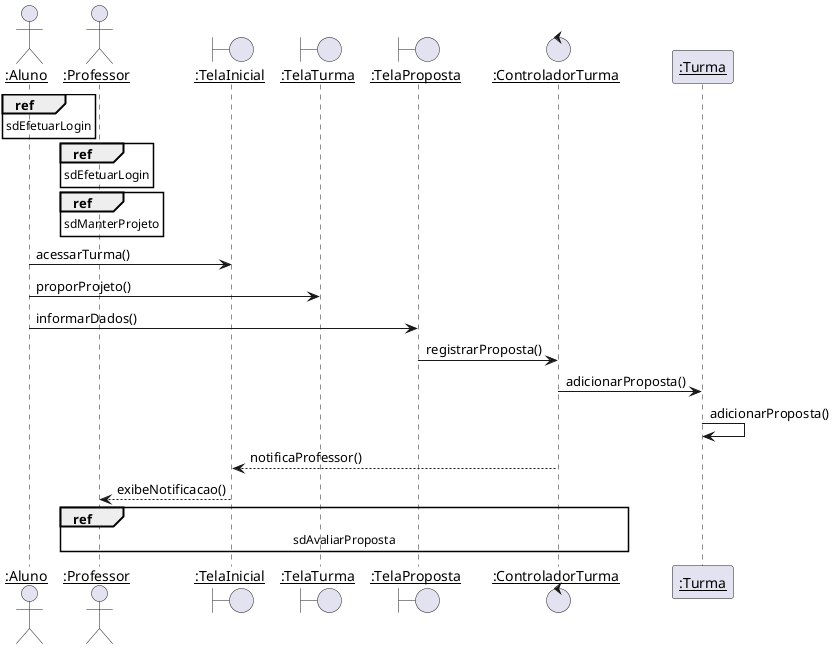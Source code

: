 @startuml
skinparam sequenceParticipant underline

actor ":Aluno" as Aluno
actor ":Professor" as Professor
boundary ":TelaInicial" as TelaInicial
boundary ":TelaTurma" as TelaTurma
boundary ":TelaProposta" as TelaProposta
control ":ControladorTurma" as ControladorTurma
participant ":Turma" as Turma

ref over Aluno : sdEfetuarLogin
ref over Professor : sdEfetuarLogin
ref over Professor : sdManterProjeto

Aluno -> TelaInicial : acessarTurma()
Aluno -> TelaTurma : proporProjeto()
Aluno -> TelaProposta : informarDados()

TelaProposta -> ControladorTurma : registrarProposta()
ControladorTurma -> Turma : adicionarProposta()
Turma -> Turma : adicionarProposta()
ControladorTurma --> TelaInicial : notificaProfessor()
TelaInicial --> Professor : exibeNotificacao()

ref over Professor, ControladorTurma : sdAvaliarProposta
@enduml

